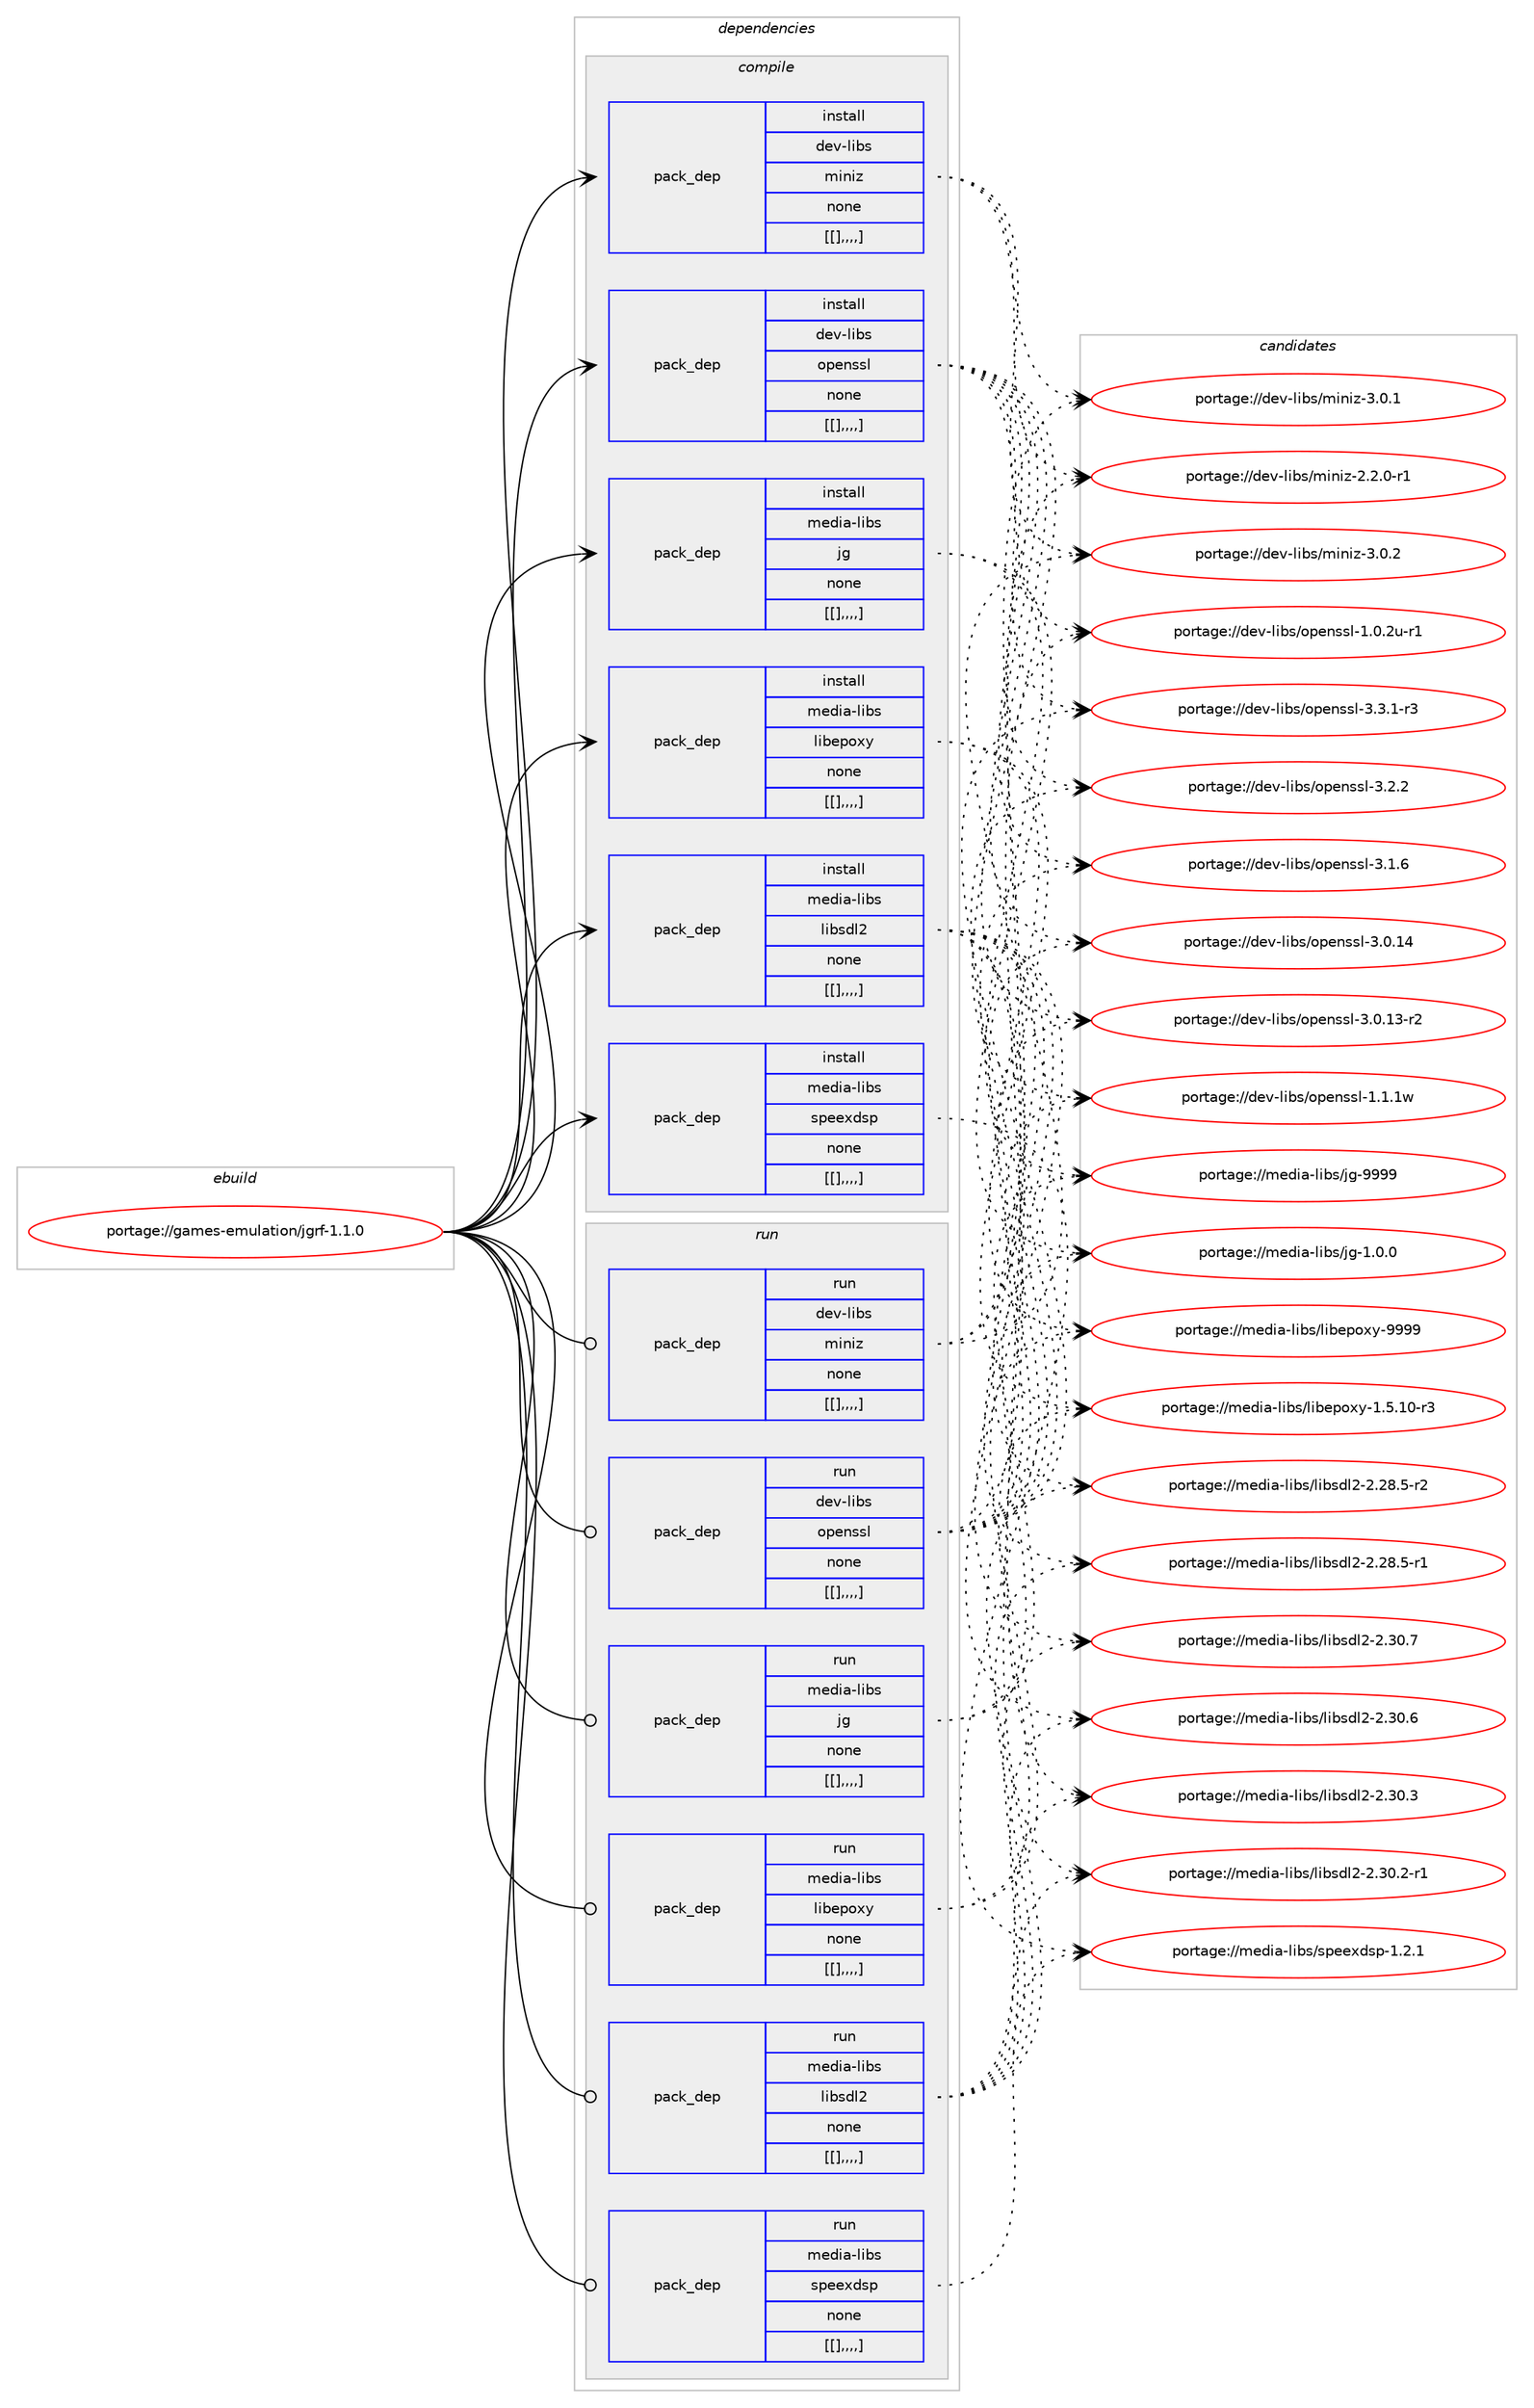 digraph prolog {

# *************
# Graph options
# *************

newrank=true;
concentrate=true;
compound=true;
graph [rankdir=LR,fontname=Helvetica,fontsize=10,ranksep=1.5];#, ranksep=2.5, nodesep=0.2];
edge  [arrowhead=vee];
node  [fontname=Helvetica,fontsize=10];

# **********
# The ebuild
# **********

subgraph cluster_leftcol {
color=gray;
label=<<i>ebuild</i>>;
id [label="portage://games-emulation/jgrf-1.1.0", color=red, width=4, href="../games-emulation/jgrf-1.1.0.svg"];
}

# ****************
# The dependencies
# ****************

subgraph cluster_midcol {
color=gray;
label=<<i>dependencies</i>>;
subgraph cluster_compile {
fillcolor="#eeeeee";
style=filled;
label=<<i>compile</i>>;
subgraph pack164402 {
dependency231011 [label=<<TABLE BORDER="0" CELLBORDER="1" CELLSPACING="0" CELLPADDING="4" WIDTH="220"><TR><TD ROWSPAN="6" CELLPADDING="30">pack_dep</TD></TR><TR><TD WIDTH="110">install</TD></TR><TR><TD>dev-libs</TD></TR><TR><TD>miniz</TD></TR><TR><TD>none</TD></TR><TR><TD>[[],,,,]</TD></TR></TABLE>>, shape=none, color=blue];
}
id:e -> dependency231011:w [weight=20,style="solid",arrowhead="vee"];
subgraph pack164403 {
dependency231012 [label=<<TABLE BORDER="0" CELLBORDER="1" CELLSPACING="0" CELLPADDING="4" WIDTH="220"><TR><TD ROWSPAN="6" CELLPADDING="30">pack_dep</TD></TR><TR><TD WIDTH="110">install</TD></TR><TR><TD>dev-libs</TD></TR><TR><TD>openssl</TD></TR><TR><TD>none</TD></TR><TR><TD>[[],,,,]</TD></TR></TABLE>>, shape=none, color=blue];
}
id:e -> dependency231012:w [weight=20,style="solid",arrowhead="vee"];
subgraph pack164404 {
dependency231013 [label=<<TABLE BORDER="0" CELLBORDER="1" CELLSPACING="0" CELLPADDING="4" WIDTH="220"><TR><TD ROWSPAN="6" CELLPADDING="30">pack_dep</TD></TR><TR><TD WIDTH="110">install</TD></TR><TR><TD>media-libs</TD></TR><TR><TD>jg</TD></TR><TR><TD>none</TD></TR><TR><TD>[[],,,,]</TD></TR></TABLE>>, shape=none, color=blue];
}
id:e -> dependency231013:w [weight=20,style="solid",arrowhead="vee"];
subgraph pack164405 {
dependency231014 [label=<<TABLE BORDER="0" CELLBORDER="1" CELLSPACING="0" CELLPADDING="4" WIDTH="220"><TR><TD ROWSPAN="6" CELLPADDING="30">pack_dep</TD></TR><TR><TD WIDTH="110">install</TD></TR><TR><TD>media-libs</TD></TR><TR><TD>libepoxy</TD></TR><TR><TD>none</TD></TR><TR><TD>[[],,,,]</TD></TR></TABLE>>, shape=none, color=blue];
}
id:e -> dependency231014:w [weight=20,style="solid",arrowhead="vee"];
subgraph pack164406 {
dependency231015 [label=<<TABLE BORDER="0" CELLBORDER="1" CELLSPACING="0" CELLPADDING="4" WIDTH="220"><TR><TD ROWSPAN="6" CELLPADDING="30">pack_dep</TD></TR><TR><TD WIDTH="110">install</TD></TR><TR><TD>media-libs</TD></TR><TR><TD>libsdl2</TD></TR><TR><TD>none</TD></TR><TR><TD>[[],,,,]</TD></TR></TABLE>>, shape=none, color=blue];
}
id:e -> dependency231015:w [weight=20,style="solid",arrowhead="vee"];
subgraph pack164407 {
dependency231016 [label=<<TABLE BORDER="0" CELLBORDER="1" CELLSPACING="0" CELLPADDING="4" WIDTH="220"><TR><TD ROWSPAN="6" CELLPADDING="30">pack_dep</TD></TR><TR><TD WIDTH="110">install</TD></TR><TR><TD>media-libs</TD></TR><TR><TD>speexdsp</TD></TR><TR><TD>none</TD></TR><TR><TD>[[],,,,]</TD></TR></TABLE>>, shape=none, color=blue];
}
id:e -> dependency231016:w [weight=20,style="solid",arrowhead="vee"];
}
subgraph cluster_compileandrun {
fillcolor="#eeeeee";
style=filled;
label=<<i>compile and run</i>>;
}
subgraph cluster_run {
fillcolor="#eeeeee";
style=filled;
label=<<i>run</i>>;
subgraph pack164408 {
dependency231017 [label=<<TABLE BORDER="0" CELLBORDER="1" CELLSPACING="0" CELLPADDING="4" WIDTH="220"><TR><TD ROWSPAN="6" CELLPADDING="30">pack_dep</TD></TR><TR><TD WIDTH="110">run</TD></TR><TR><TD>dev-libs</TD></TR><TR><TD>miniz</TD></TR><TR><TD>none</TD></TR><TR><TD>[[],,,,]</TD></TR></TABLE>>, shape=none, color=blue];
}
id:e -> dependency231017:w [weight=20,style="solid",arrowhead="odot"];
subgraph pack164409 {
dependency231018 [label=<<TABLE BORDER="0" CELLBORDER="1" CELLSPACING="0" CELLPADDING="4" WIDTH="220"><TR><TD ROWSPAN="6" CELLPADDING="30">pack_dep</TD></TR><TR><TD WIDTH="110">run</TD></TR><TR><TD>dev-libs</TD></TR><TR><TD>openssl</TD></TR><TR><TD>none</TD></TR><TR><TD>[[],,,,]</TD></TR></TABLE>>, shape=none, color=blue];
}
id:e -> dependency231018:w [weight=20,style="solid",arrowhead="odot"];
subgraph pack164410 {
dependency231019 [label=<<TABLE BORDER="0" CELLBORDER="1" CELLSPACING="0" CELLPADDING="4" WIDTH="220"><TR><TD ROWSPAN="6" CELLPADDING="30">pack_dep</TD></TR><TR><TD WIDTH="110">run</TD></TR><TR><TD>media-libs</TD></TR><TR><TD>jg</TD></TR><TR><TD>none</TD></TR><TR><TD>[[],,,,]</TD></TR></TABLE>>, shape=none, color=blue];
}
id:e -> dependency231019:w [weight=20,style="solid",arrowhead="odot"];
subgraph pack164411 {
dependency231020 [label=<<TABLE BORDER="0" CELLBORDER="1" CELLSPACING="0" CELLPADDING="4" WIDTH="220"><TR><TD ROWSPAN="6" CELLPADDING="30">pack_dep</TD></TR><TR><TD WIDTH="110">run</TD></TR><TR><TD>media-libs</TD></TR><TR><TD>libepoxy</TD></TR><TR><TD>none</TD></TR><TR><TD>[[],,,,]</TD></TR></TABLE>>, shape=none, color=blue];
}
id:e -> dependency231020:w [weight=20,style="solid",arrowhead="odot"];
subgraph pack164412 {
dependency231021 [label=<<TABLE BORDER="0" CELLBORDER="1" CELLSPACING="0" CELLPADDING="4" WIDTH="220"><TR><TD ROWSPAN="6" CELLPADDING="30">pack_dep</TD></TR><TR><TD WIDTH="110">run</TD></TR><TR><TD>media-libs</TD></TR><TR><TD>libsdl2</TD></TR><TR><TD>none</TD></TR><TR><TD>[[],,,,]</TD></TR></TABLE>>, shape=none, color=blue];
}
id:e -> dependency231021:w [weight=20,style="solid",arrowhead="odot"];
subgraph pack164413 {
dependency231022 [label=<<TABLE BORDER="0" CELLBORDER="1" CELLSPACING="0" CELLPADDING="4" WIDTH="220"><TR><TD ROWSPAN="6" CELLPADDING="30">pack_dep</TD></TR><TR><TD WIDTH="110">run</TD></TR><TR><TD>media-libs</TD></TR><TR><TD>speexdsp</TD></TR><TR><TD>none</TD></TR><TR><TD>[[],,,,]</TD></TR></TABLE>>, shape=none, color=blue];
}
id:e -> dependency231022:w [weight=20,style="solid",arrowhead="odot"];
}
}

# **************
# The candidates
# **************

subgraph cluster_choices {
rank=same;
color=gray;
label=<<i>candidates</i>>;

subgraph choice164402 {
color=black;
nodesep=1;
choice100101118451081059811547109105110105122455146484650 [label="portage://dev-libs/miniz-3.0.2", color=red, width=4,href="../dev-libs/miniz-3.0.2.svg"];
choice100101118451081059811547109105110105122455146484649 [label="portage://dev-libs/miniz-3.0.1", color=red, width=4,href="../dev-libs/miniz-3.0.1.svg"];
choice1001011184510810598115471091051101051224550465046484511449 [label="portage://dev-libs/miniz-2.2.0-r1", color=red, width=4,href="../dev-libs/miniz-2.2.0-r1.svg"];
dependency231011:e -> choice100101118451081059811547109105110105122455146484650:w [style=dotted,weight="100"];
dependency231011:e -> choice100101118451081059811547109105110105122455146484649:w [style=dotted,weight="100"];
dependency231011:e -> choice1001011184510810598115471091051101051224550465046484511449:w [style=dotted,weight="100"];
}
subgraph choice164403 {
color=black;
nodesep=1;
choice1001011184510810598115471111121011101151151084551465146494511451 [label="portage://dev-libs/openssl-3.3.1-r3", color=red, width=4,href="../dev-libs/openssl-3.3.1-r3.svg"];
choice100101118451081059811547111112101110115115108455146504650 [label="portage://dev-libs/openssl-3.2.2", color=red, width=4,href="../dev-libs/openssl-3.2.2.svg"];
choice100101118451081059811547111112101110115115108455146494654 [label="portage://dev-libs/openssl-3.1.6", color=red, width=4,href="../dev-libs/openssl-3.1.6.svg"];
choice10010111845108105981154711111210111011511510845514648464952 [label="portage://dev-libs/openssl-3.0.14", color=red, width=4,href="../dev-libs/openssl-3.0.14.svg"];
choice100101118451081059811547111112101110115115108455146484649514511450 [label="portage://dev-libs/openssl-3.0.13-r2", color=red, width=4,href="../dev-libs/openssl-3.0.13-r2.svg"];
choice100101118451081059811547111112101110115115108454946494649119 [label="portage://dev-libs/openssl-1.1.1w", color=red, width=4,href="../dev-libs/openssl-1.1.1w.svg"];
choice1001011184510810598115471111121011101151151084549464846501174511449 [label="portage://dev-libs/openssl-1.0.2u-r1", color=red, width=4,href="../dev-libs/openssl-1.0.2u-r1.svg"];
dependency231012:e -> choice1001011184510810598115471111121011101151151084551465146494511451:w [style=dotted,weight="100"];
dependency231012:e -> choice100101118451081059811547111112101110115115108455146504650:w [style=dotted,weight="100"];
dependency231012:e -> choice100101118451081059811547111112101110115115108455146494654:w [style=dotted,weight="100"];
dependency231012:e -> choice10010111845108105981154711111210111011511510845514648464952:w [style=dotted,weight="100"];
dependency231012:e -> choice100101118451081059811547111112101110115115108455146484649514511450:w [style=dotted,weight="100"];
dependency231012:e -> choice100101118451081059811547111112101110115115108454946494649119:w [style=dotted,weight="100"];
dependency231012:e -> choice1001011184510810598115471111121011101151151084549464846501174511449:w [style=dotted,weight="100"];
}
subgraph choice164404 {
color=black;
nodesep=1;
choice109101100105974510810598115471061034557575757 [label="portage://media-libs/jg-9999", color=red, width=4,href="../media-libs/jg-9999.svg"];
choice10910110010597451081059811547106103454946484648 [label="portage://media-libs/jg-1.0.0", color=red, width=4,href="../media-libs/jg-1.0.0.svg"];
dependency231013:e -> choice109101100105974510810598115471061034557575757:w [style=dotted,weight="100"];
dependency231013:e -> choice10910110010597451081059811547106103454946484648:w [style=dotted,weight="100"];
}
subgraph choice164405 {
color=black;
nodesep=1;
choice10910110010597451081059811547108105981011121111201214557575757 [label="portage://media-libs/libepoxy-9999", color=red, width=4,href="../media-libs/libepoxy-9999.svg"];
choice1091011001059745108105981154710810598101112111120121454946534649484511451 [label="portage://media-libs/libepoxy-1.5.10-r3", color=red, width=4,href="../media-libs/libepoxy-1.5.10-r3.svg"];
dependency231014:e -> choice10910110010597451081059811547108105981011121111201214557575757:w [style=dotted,weight="100"];
dependency231014:e -> choice1091011001059745108105981154710810598101112111120121454946534649484511451:w [style=dotted,weight="100"];
}
subgraph choice164406 {
color=black;
nodesep=1;
choice10910110010597451081059811547108105981151001085045504651484655 [label="portage://media-libs/libsdl2-2.30.7", color=red, width=4,href="../media-libs/libsdl2-2.30.7.svg"];
choice10910110010597451081059811547108105981151001085045504651484654 [label="portage://media-libs/libsdl2-2.30.6", color=red, width=4,href="../media-libs/libsdl2-2.30.6.svg"];
choice10910110010597451081059811547108105981151001085045504651484651 [label="portage://media-libs/libsdl2-2.30.3", color=red, width=4,href="../media-libs/libsdl2-2.30.3.svg"];
choice109101100105974510810598115471081059811510010850455046514846504511449 [label="portage://media-libs/libsdl2-2.30.2-r1", color=red, width=4,href="../media-libs/libsdl2-2.30.2-r1.svg"];
choice109101100105974510810598115471081059811510010850455046505646534511450 [label="portage://media-libs/libsdl2-2.28.5-r2", color=red, width=4,href="../media-libs/libsdl2-2.28.5-r2.svg"];
choice109101100105974510810598115471081059811510010850455046505646534511449 [label="portage://media-libs/libsdl2-2.28.5-r1", color=red, width=4,href="../media-libs/libsdl2-2.28.5-r1.svg"];
dependency231015:e -> choice10910110010597451081059811547108105981151001085045504651484655:w [style=dotted,weight="100"];
dependency231015:e -> choice10910110010597451081059811547108105981151001085045504651484654:w [style=dotted,weight="100"];
dependency231015:e -> choice10910110010597451081059811547108105981151001085045504651484651:w [style=dotted,weight="100"];
dependency231015:e -> choice109101100105974510810598115471081059811510010850455046514846504511449:w [style=dotted,weight="100"];
dependency231015:e -> choice109101100105974510810598115471081059811510010850455046505646534511450:w [style=dotted,weight="100"];
dependency231015:e -> choice109101100105974510810598115471081059811510010850455046505646534511449:w [style=dotted,weight="100"];
}
subgraph choice164407 {
color=black;
nodesep=1;
choice10910110010597451081059811547115112101101120100115112454946504649 [label="portage://media-libs/speexdsp-1.2.1", color=red, width=4,href="../media-libs/speexdsp-1.2.1.svg"];
dependency231016:e -> choice10910110010597451081059811547115112101101120100115112454946504649:w [style=dotted,weight="100"];
}
subgraph choice164408 {
color=black;
nodesep=1;
choice100101118451081059811547109105110105122455146484650 [label="portage://dev-libs/miniz-3.0.2", color=red, width=4,href="../dev-libs/miniz-3.0.2.svg"];
choice100101118451081059811547109105110105122455146484649 [label="portage://dev-libs/miniz-3.0.1", color=red, width=4,href="../dev-libs/miniz-3.0.1.svg"];
choice1001011184510810598115471091051101051224550465046484511449 [label="portage://dev-libs/miniz-2.2.0-r1", color=red, width=4,href="../dev-libs/miniz-2.2.0-r1.svg"];
dependency231017:e -> choice100101118451081059811547109105110105122455146484650:w [style=dotted,weight="100"];
dependency231017:e -> choice100101118451081059811547109105110105122455146484649:w [style=dotted,weight="100"];
dependency231017:e -> choice1001011184510810598115471091051101051224550465046484511449:w [style=dotted,weight="100"];
}
subgraph choice164409 {
color=black;
nodesep=1;
choice1001011184510810598115471111121011101151151084551465146494511451 [label="portage://dev-libs/openssl-3.3.1-r3", color=red, width=4,href="../dev-libs/openssl-3.3.1-r3.svg"];
choice100101118451081059811547111112101110115115108455146504650 [label="portage://dev-libs/openssl-3.2.2", color=red, width=4,href="../dev-libs/openssl-3.2.2.svg"];
choice100101118451081059811547111112101110115115108455146494654 [label="portage://dev-libs/openssl-3.1.6", color=red, width=4,href="../dev-libs/openssl-3.1.6.svg"];
choice10010111845108105981154711111210111011511510845514648464952 [label="portage://dev-libs/openssl-3.0.14", color=red, width=4,href="../dev-libs/openssl-3.0.14.svg"];
choice100101118451081059811547111112101110115115108455146484649514511450 [label="portage://dev-libs/openssl-3.0.13-r2", color=red, width=4,href="../dev-libs/openssl-3.0.13-r2.svg"];
choice100101118451081059811547111112101110115115108454946494649119 [label="portage://dev-libs/openssl-1.1.1w", color=red, width=4,href="../dev-libs/openssl-1.1.1w.svg"];
choice1001011184510810598115471111121011101151151084549464846501174511449 [label="portage://dev-libs/openssl-1.0.2u-r1", color=red, width=4,href="../dev-libs/openssl-1.0.2u-r1.svg"];
dependency231018:e -> choice1001011184510810598115471111121011101151151084551465146494511451:w [style=dotted,weight="100"];
dependency231018:e -> choice100101118451081059811547111112101110115115108455146504650:w [style=dotted,weight="100"];
dependency231018:e -> choice100101118451081059811547111112101110115115108455146494654:w [style=dotted,weight="100"];
dependency231018:e -> choice10010111845108105981154711111210111011511510845514648464952:w [style=dotted,weight="100"];
dependency231018:e -> choice100101118451081059811547111112101110115115108455146484649514511450:w [style=dotted,weight="100"];
dependency231018:e -> choice100101118451081059811547111112101110115115108454946494649119:w [style=dotted,weight="100"];
dependency231018:e -> choice1001011184510810598115471111121011101151151084549464846501174511449:w [style=dotted,weight="100"];
}
subgraph choice164410 {
color=black;
nodesep=1;
choice109101100105974510810598115471061034557575757 [label="portage://media-libs/jg-9999", color=red, width=4,href="../media-libs/jg-9999.svg"];
choice10910110010597451081059811547106103454946484648 [label="portage://media-libs/jg-1.0.0", color=red, width=4,href="../media-libs/jg-1.0.0.svg"];
dependency231019:e -> choice109101100105974510810598115471061034557575757:w [style=dotted,weight="100"];
dependency231019:e -> choice10910110010597451081059811547106103454946484648:w [style=dotted,weight="100"];
}
subgraph choice164411 {
color=black;
nodesep=1;
choice10910110010597451081059811547108105981011121111201214557575757 [label="portage://media-libs/libepoxy-9999", color=red, width=4,href="../media-libs/libepoxy-9999.svg"];
choice1091011001059745108105981154710810598101112111120121454946534649484511451 [label="portage://media-libs/libepoxy-1.5.10-r3", color=red, width=4,href="../media-libs/libepoxy-1.5.10-r3.svg"];
dependency231020:e -> choice10910110010597451081059811547108105981011121111201214557575757:w [style=dotted,weight="100"];
dependency231020:e -> choice1091011001059745108105981154710810598101112111120121454946534649484511451:w [style=dotted,weight="100"];
}
subgraph choice164412 {
color=black;
nodesep=1;
choice10910110010597451081059811547108105981151001085045504651484655 [label="portage://media-libs/libsdl2-2.30.7", color=red, width=4,href="../media-libs/libsdl2-2.30.7.svg"];
choice10910110010597451081059811547108105981151001085045504651484654 [label="portage://media-libs/libsdl2-2.30.6", color=red, width=4,href="../media-libs/libsdl2-2.30.6.svg"];
choice10910110010597451081059811547108105981151001085045504651484651 [label="portage://media-libs/libsdl2-2.30.3", color=red, width=4,href="../media-libs/libsdl2-2.30.3.svg"];
choice109101100105974510810598115471081059811510010850455046514846504511449 [label="portage://media-libs/libsdl2-2.30.2-r1", color=red, width=4,href="../media-libs/libsdl2-2.30.2-r1.svg"];
choice109101100105974510810598115471081059811510010850455046505646534511450 [label="portage://media-libs/libsdl2-2.28.5-r2", color=red, width=4,href="../media-libs/libsdl2-2.28.5-r2.svg"];
choice109101100105974510810598115471081059811510010850455046505646534511449 [label="portage://media-libs/libsdl2-2.28.5-r1", color=red, width=4,href="../media-libs/libsdl2-2.28.5-r1.svg"];
dependency231021:e -> choice10910110010597451081059811547108105981151001085045504651484655:w [style=dotted,weight="100"];
dependency231021:e -> choice10910110010597451081059811547108105981151001085045504651484654:w [style=dotted,weight="100"];
dependency231021:e -> choice10910110010597451081059811547108105981151001085045504651484651:w [style=dotted,weight="100"];
dependency231021:e -> choice109101100105974510810598115471081059811510010850455046514846504511449:w [style=dotted,weight="100"];
dependency231021:e -> choice109101100105974510810598115471081059811510010850455046505646534511450:w [style=dotted,weight="100"];
dependency231021:e -> choice109101100105974510810598115471081059811510010850455046505646534511449:w [style=dotted,weight="100"];
}
subgraph choice164413 {
color=black;
nodesep=1;
choice10910110010597451081059811547115112101101120100115112454946504649 [label="portage://media-libs/speexdsp-1.2.1", color=red, width=4,href="../media-libs/speexdsp-1.2.1.svg"];
dependency231022:e -> choice10910110010597451081059811547115112101101120100115112454946504649:w [style=dotted,weight="100"];
}
}

}
